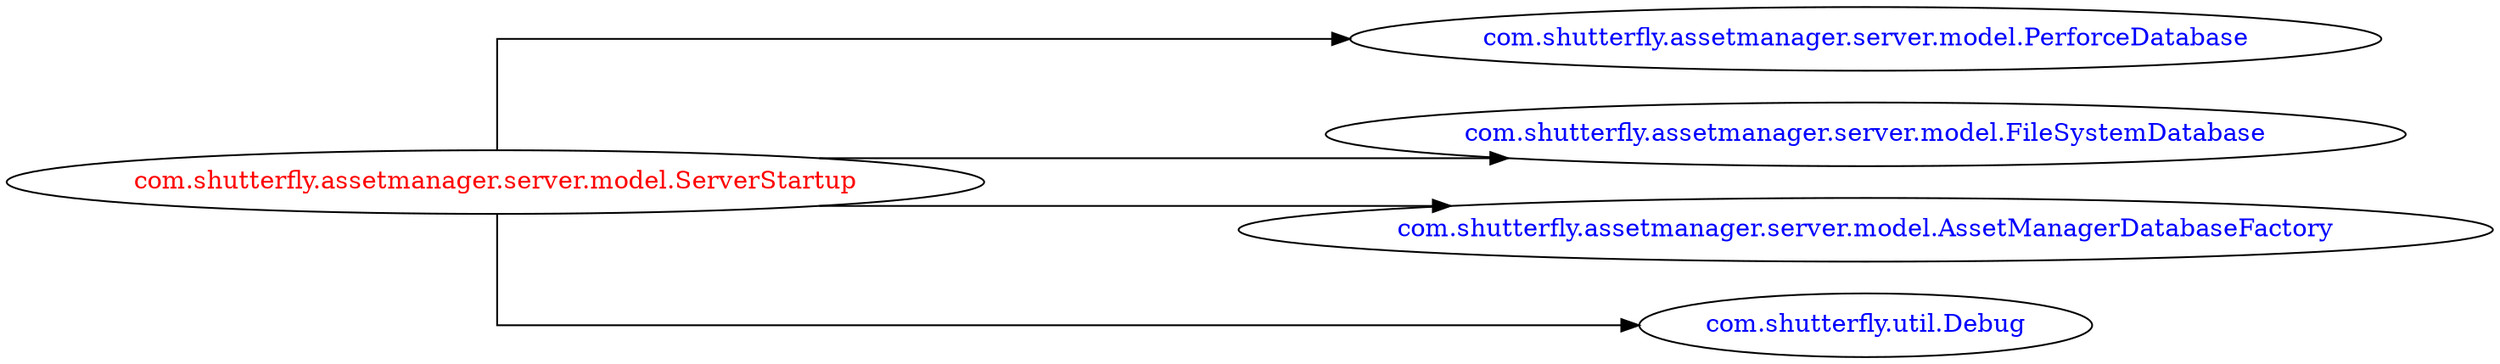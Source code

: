 digraph dependencyGraph {
 concentrate=true;
 ranksep="2.0";
 rankdir="LR"; 
 splines="ortho";
"com.shutterfly.assetmanager.server.model.ServerStartup" [fontcolor="red"];
"com.shutterfly.assetmanager.server.model.PerforceDatabase" [ fontcolor="blue" ];
"com.shutterfly.assetmanager.server.model.ServerStartup"->"com.shutterfly.assetmanager.server.model.PerforceDatabase";
"com.shutterfly.assetmanager.server.model.FileSystemDatabase" [ fontcolor="blue" ];
"com.shutterfly.assetmanager.server.model.ServerStartup"->"com.shutterfly.assetmanager.server.model.FileSystemDatabase";
"com.shutterfly.assetmanager.server.model.AssetManagerDatabaseFactory" [ fontcolor="blue" ];
"com.shutterfly.assetmanager.server.model.ServerStartup"->"com.shutterfly.assetmanager.server.model.AssetManagerDatabaseFactory";
"com.shutterfly.util.Debug" [ fontcolor="blue" ];
"com.shutterfly.assetmanager.server.model.ServerStartup"->"com.shutterfly.util.Debug";
}